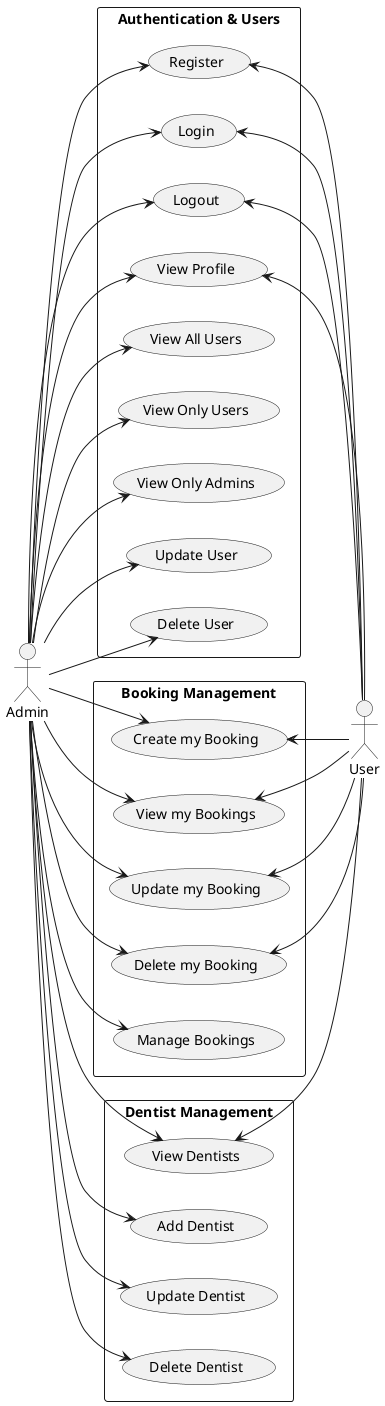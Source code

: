 @startuml
left to right direction
actor User
actor Admin

rectangle "Authentication & Users" {
     (Register) <-- User
     (Login) <-- User 
     (Logout) <-- User 
     (View Profile) <-- User 

    Admin --> (View All Users)
    Admin --> (View Only Users)
    Admin --> (View Only Admins)
    Admin --> (Update User)
    Admin --> (Delete User)
    Admin --> (Login)
    Admin --> (Logout)
    Admin --> (View Profile) 
    Admin --> (Register)
}

rectangle "Booking Management" {
    (Create my Booking) <-- User 
    (View my Bookings) <-- User 

    (Update my Booking) <-- User 
    (Delete my Booking) <-- User 
    Admin --> (View my Bookings)
   
    Admin --> (Manage Bookings)
    Admin --> (Create my Booking)
    Admin --> (Update my Booking)
    Admin --> (Delete my Booking) 
   
    
}

rectangle "Dentist Management" {
     (View Dentists) <-- User  

    Admin --> (Add Dentist)
    Admin --> (Update Dentist)
    Admin --> (Delete Dentist)
    Admin -->  (View Dentists)
   
    
}
@enduml

